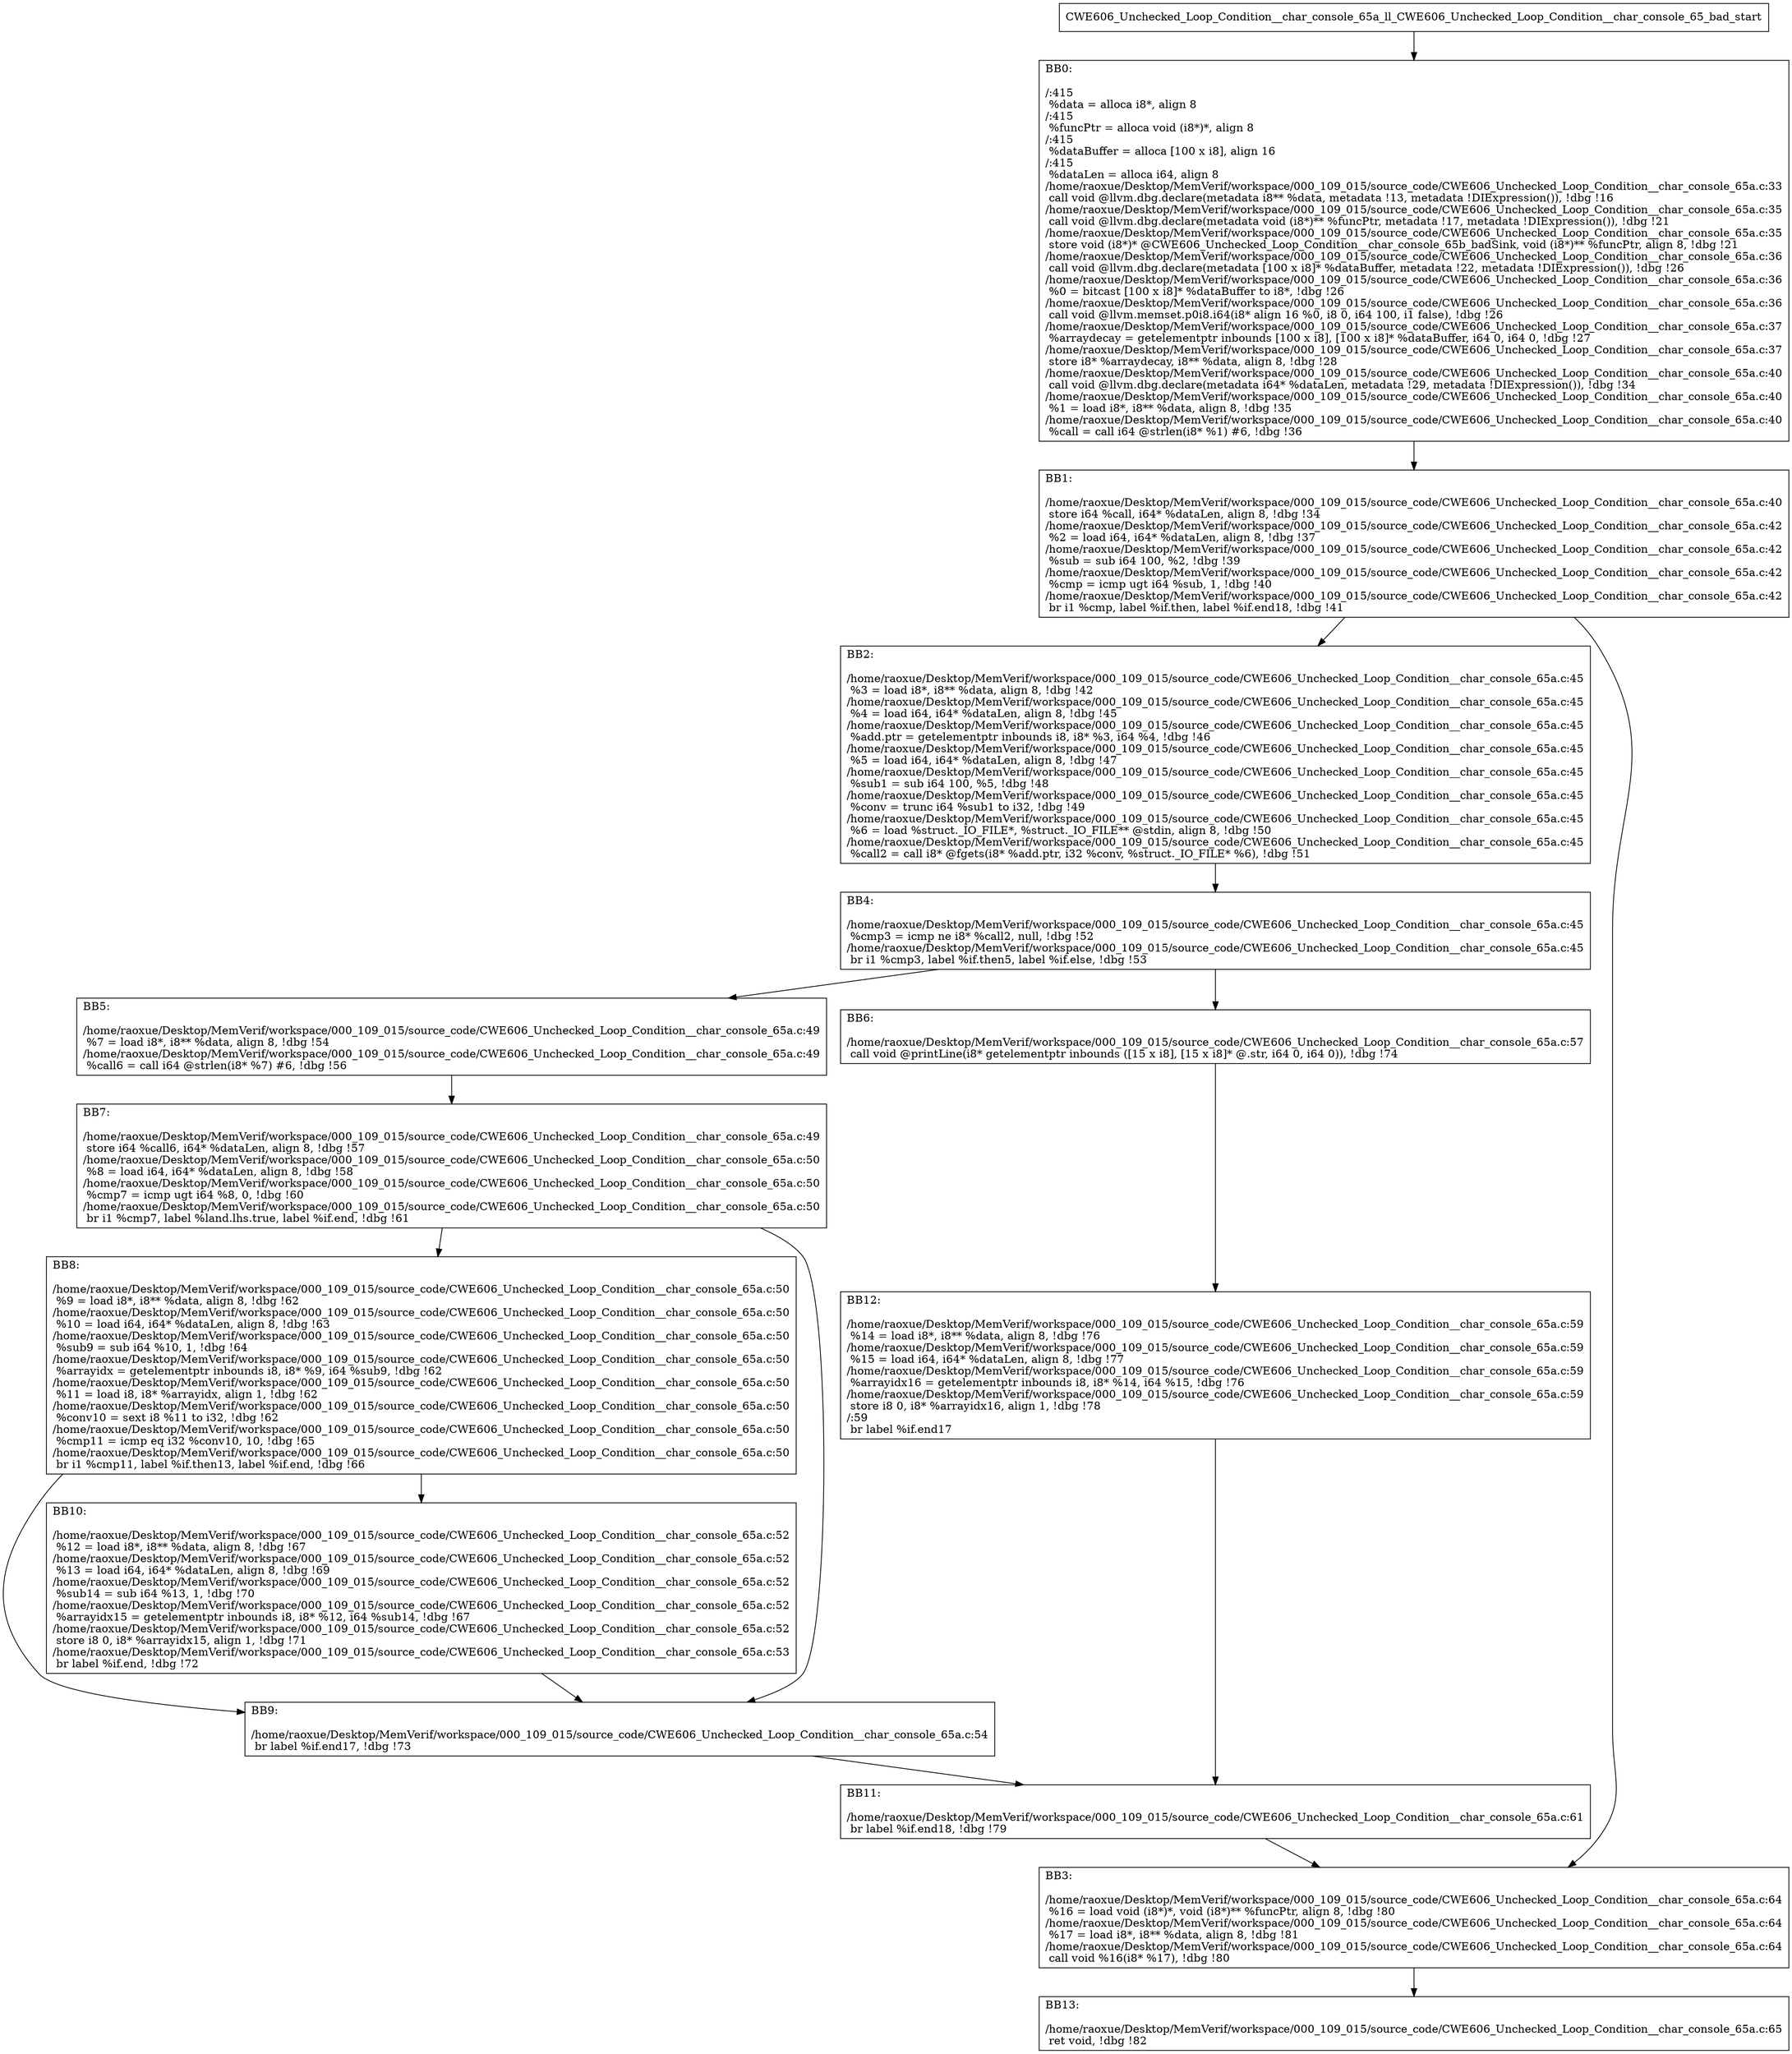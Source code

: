 digraph "CFG for'CWE606_Unchecked_Loop_Condition__char_console_65a_ll_CWE606_Unchecked_Loop_Condition__char_console_65_bad' function" {
	BBCWE606_Unchecked_Loop_Condition__char_console_65a_ll_CWE606_Unchecked_Loop_Condition__char_console_65_bad_start[shape=record,label="{CWE606_Unchecked_Loop_Condition__char_console_65a_ll_CWE606_Unchecked_Loop_Condition__char_console_65_bad_start}"];
	BBCWE606_Unchecked_Loop_Condition__char_console_65a_ll_CWE606_Unchecked_Loop_Condition__char_console_65_bad_start-> CWE606_Unchecked_Loop_Condition__char_console_65a_ll_CWE606_Unchecked_Loop_Condition__char_console_65_badBB0;
	CWE606_Unchecked_Loop_Condition__char_console_65a_ll_CWE606_Unchecked_Loop_Condition__char_console_65_badBB0 [shape=record, label="{BB0:\l\l/:415\l
  %data = alloca i8*, align 8\l
/:415\l
  %funcPtr = alloca void (i8*)*, align 8\l
/:415\l
  %dataBuffer = alloca [100 x i8], align 16\l
/:415\l
  %dataLen = alloca i64, align 8\l
/home/raoxue/Desktop/MemVerif/workspace/000_109_015/source_code/CWE606_Unchecked_Loop_Condition__char_console_65a.c:33\l
  call void @llvm.dbg.declare(metadata i8** %data, metadata !13, metadata !DIExpression()), !dbg !16\l
/home/raoxue/Desktop/MemVerif/workspace/000_109_015/source_code/CWE606_Unchecked_Loop_Condition__char_console_65a.c:35\l
  call void @llvm.dbg.declare(metadata void (i8*)** %funcPtr, metadata !17, metadata !DIExpression()), !dbg !21\l
/home/raoxue/Desktop/MemVerif/workspace/000_109_015/source_code/CWE606_Unchecked_Loop_Condition__char_console_65a.c:35\l
  store void (i8*)* @CWE606_Unchecked_Loop_Condition__char_console_65b_badSink, void (i8*)** %funcPtr, align 8, !dbg !21\l
/home/raoxue/Desktop/MemVerif/workspace/000_109_015/source_code/CWE606_Unchecked_Loop_Condition__char_console_65a.c:36\l
  call void @llvm.dbg.declare(metadata [100 x i8]* %dataBuffer, metadata !22, metadata !DIExpression()), !dbg !26\l
/home/raoxue/Desktop/MemVerif/workspace/000_109_015/source_code/CWE606_Unchecked_Loop_Condition__char_console_65a.c:36\l
  %0 = bitcast [100 x i8]* %dataBuffer to i8*, !dbg !26\l
/home/raoxue/Desktop/MemVerif/workspace/000_109_015/source_code/CWE606_Unchecked_Loop_Condition__char_console_65a.c:36\l
  call void @llvm.memset.p0i8.i64(i8* align 16 %0, i8 0, i64 100, i1 false), !dbg !26\l
/home/raoxue/Desktop/MemVerif/workspace/000_109_015/source_code/CWE606_Unchecked_Loop_Condition__char_console_65a.c:37\l
  %arraydecay = getelementptr inbounds [100 x i8], [100 x i8]* %dataBuffer, i64 0, i64 0, !dbg !27\l
/home/raoxue/Desktop/MemVerif/workspace/000_109_015/source_code/CWE606_Unchecked_Loop_Condition__char_console_65a.c:37\l
  store i8* %arraydecay, i8** %data, align 8, !dbg !28\l
/home/raoxue/Desktop/MemVerif/workspace/000_109_015/source_code/CWE606_Unchecked_Loop_Condition__char_console_65a.c:40\l
  call void @llvm.dbg.declare(metadata i64* %dataLen, metadata !29, metadata !DIExpression()), !dbg !34\l
/home/raoxue/Desktop/MemVerif/workspace/000_109_015/source_code/CWE606_Unchecked_Loop_Condition__char_console_65a.c:40\l
  %1 = load i8*, i8** %data, align 8, !dbg !35\l
/home/raoxue/Desktop/MemVerif/workspace/000_109_015/source_code/CWE606_Unchecked_Loop_Condition__char_console_65a.c:40\l
  %call = call i64 @strlen(i8* %1) #6, !dbg !36\l
}"];
	CWE606_Unchecked_Loop_Condition__char_console_65a_ll_CWE606_Unchecked_Loop_Condition__char_console_65_badBB0-> CWE606_Unchecked_Loop_Condition__char_console_65a_ll_CWE606_Unchecked_Loop_Condition__char_console_65_badBB1;
	CWE606_Unchecked_Loop_Condition__char_console_65a_ll_CWE606_Unchecked_Loop_Condition__char_console_65_badBB1 [shape=record, label="{BB1:\l\l/home/raoxue/Desktop/MemVerif/workspace/000_109_015/source_code/CWE606_Unchecked_Loop_Condition__char_console_65a.c:40\l
  store i64 %call, i64* %dataLen, align 8, !dbg !34\l
/home/raoxue/Desktop/MemVerif/workspace/000_109_015/source_code/CWE606_Unchecked_Loop_Condition__char_console_65a.c:42\l
  %2 = load i64, i64* %dataLen, align 8, !dbg !37\l
/home/raoxue/Desktop/MemVerif/workspace/000_109_015/source_code/CWE606_Unchecked_Loop_Condition__char_console_65a.c:42\l
  %sub = sub i64 100, %2, !dbg !39\l
/home/raoxue/Desktop/MemVerif/workspace/000_109_015/source_code/CWE606_Unchecked_Loop_Condition__char_console_65a.c:42\l
  %cmp = icmp ugt i64 %sub, 1, !dbg !40\l
/home/raoxue/Desktop/MemVerif/workspace/000_109_015/source_code/CWE606_Unchecked_Loop_Condition__char_console_65a.c:42\l
  br i1 %cmp, label %if.then, label %if.end18, !dbg !41\l
}"];
	CWE606_Unchecked_Loop_Condition__char_console_65a_ll_CWE606_Unchecked_Loop_Condition__char_console_65_badBB1-> CWE606_Unchecked_Loop_Condition__char_console_65a_ll_CWE606_Unchecked_Loop_Condition__char_console_65_badBB2;
	CWE606_Unchecked_Loop_Condition__char_console_65a_ll_CWE606_Unchecked_Loop_Condition__char_console_65_badBB1-> CWE606_Unchecked_Loop_Condition__char_console_65a_ll_CWE606_Unchecked_Loop_Condition__char_console_65_badBB3;
	CWE606_Unchecked_Loop_Condition__char_console_65a_ll_CWE606_Unchecked_Loop_Condition__char_console_65_badBB2 [shape=record, label="{BB2:\l\l/home/raoxue/Desktop/MemVerif/workspace/000_109_015/source_code/CWE606_Unchecked_Loop_Condition__char_console_65a.c:45\l
  %3 = load i8*, i8** %data, align 8, !dbg !42\l
/home/raoxue/Desktop/MemVerif/workspace/000_109_015/source_code/CWE606_Unchecked_Loop_Condition__char_console_65a.c:45\l
  %4 = load i64, i64* %dataLen, align 8, !dbg !45\l
/home/raoxue/Desktop/MemVerif/workspace/000_109_015/source_code/CWE606_Unchecked_Loop_Condition__char_console_65a.c:45\l
  %add.ptr = getelementptr inbounds i8, i8* %3, i64 %4, !dbg !46\l
/home/raoxue/Desktop/MemVerif/workspace/000_109_015/source_code/CWE606_Unchecked_Loop_Condition__char_console_65a.c:45\l
  %5 = load i64, i64* %dataLen, align 8, !dbg !47\l
/home/raoxue/Desktop/MemVerif/workspace/000_109_015/source_code/CWE606_Unchecked_Loop_Condition__char_console_65a.c:45\l
  %sub1 = sub i64 100, %5, !dbg !48\l
/home/raoxue/Desktop/MemVerif/workspace/000_109_015/source_code/CWE606_Unchecked_Loop_Condition__char_console_65a.c:45\l
  %conv = trunc i64 %sub1 to i32, !dbg !49\l
/home/raoxue/Desktop/MemVerif/workspace/000_109_015/source_code/CWE606_Unchecked_Loop_Condition__char_console_65a.c:45\l
  %6 = load %struct._IO_FILE*, %struct._IO_FILE** @stdin, align 8, !dbg !50\l
/home/raoxue/Desktop/MemVerif/workspace/000_109_015/source_code/CWE606_Unchecked_Loop_Condition__char_console_65a.c:45\l
  %call2 = call i8* @fgets(i8* %add.ptr, i32 %conv, %struct._IO_FILE* %6), !dbg !51\l
}"];
	CWE606_Unchecked_Loop_Condition__char_console_65a_ll_CWE606_Unchecked_Loop_Condition__char_console_65_badBB2-> CWE606_Unchecked_Loop_Condition__char_console_65a_ll_CWE606_Unchecked_Loop_Condition__char_console_65_badBB4;
	CWE606_Unchecked_Loop_Condition__char_console_65a_ll_CWE606_Unchecked_Loop_Condition__char_console_65_badBB4 [shape=record, label="{BB4:\l\l/home/raoxue/Desktop/MemVerif/workspace/000_109_015/source_code/CWE606_Unchecked_Loop_Condition__char_console_65a.c:45\l
  %cmp3 = icmp ne i8* %call2, null, !dbg !52\l
/home/raoxue/Desktop/MemVerif/workspace/000_109_015/source_code/CWE606_Unchecked_Loop_Condition__char_console_65a.c:45\l
  br i1 %cmp3, label %if.then5, label %if.else, !dbg !53\l
}"];
	CWE606_Unchecked_Loop_Condition__char_console_65a_ll_CWE606_Unchecked_Loop_Condition__char_console_65_badBB4-> CWE606_Unchecked_Loop_Condition__char_console_65a_ll_CWE606_Unchecked_Loop_Condition__char_console_65_badBB5;
	CWE606_Unchecked_Loop_Condition__char_console_65a_ll_CWE606_Unchecked_Loop_Condition__char_console_65_badBB4-> CWE606_Unchecked_Loop_Condition__char_console_65a_ll_CWE606_Unchecked_Loop_Condition__char_console_65_badBB6;
	CWE606_Unchecked_Loop_Condition__char_console_65a_ll_CWE606_Unchecked_Loop_Condition__char_console_65_badBB5 [shape=record, label="{BB5:\l\l/home/raoxue/Desktop/MemVerif/workspace/000_109_015/source_code/CWE606_Unchecked_Loop_Condition__char_console_65a.c:49\l
  %7 = load i8*, i8** %data, align 8, !dbg !54\l
/home/raoxue/Desktop/MemVerif/workspace/000_109_015/source_code/CWE606_Unchecked_Loop_Condition__char_console_65a.c:49\l
  %call6 = call i64 @strlen(i8* %7) #6, !dbg !56\l
}"];
	CWE606_Unchecked_Loop_Condition__char_console_65a_ll_CWE606_Unchecked_Loop_Condition__char_console_65_badBB5-> CWE606_Unchecked_Loop_Condition__char_console_65a_ll_CWE606_Unchecked_Loop_Condition__char_console_65_badBB7;
	CWE606_Unchecked_Loop_Condition__char_console_65a_ll_CWE606_Unchecked_Loop_Condition__char_console_65_badBB7 [shape=record, label="{BB7:\l\l/home/raoxue/Desktop/MemVerif/workspace/000_109_015/source_code/CWE606_Unchecked_Loop_Condition__char_console_65a.c:49\l
  store i64 %call6, i64* %dataLen, align 8, !dbg !57\l
/home/raoxue/Desktop/MemVerif/workspace/000_109_015/source_code/CWE606_Unchecked_Loop_Condition__char_console_65a.c:50\l
  %8 = load i64, i64* %dataLen, align 8, !dbg !58\l
/home/raoxue/Desktop/MemVerif/workspace/000_109_015/source_code/CWE606_Unchecked_Loop_Condition__char_console_65a.c:50\l
  %cmp7 = icmp ugt i64 %8, 0, !dbg !60\l
/home/raoxue/Desktop/MemVerif/workspace/000_109_015/source_code/CWE606_Unchecked_Loop_Condition__char_console_65a.c:50\l
  br i1 %cmp7, label %land.lhs.true, label %if.end, !dbg !61\l
}"];
	CWE606_Unchecked_Loop_Condition__char_console_65a_ll_CWE606_Unchecked_Loop_Condition__char_console_65_badBB7-> CWE606_Unchecked_Loop_Condition__char_console_65a_ll_CWE606_Unchecked_Loop_Condition__char_console_65_badBB8;
	CWE606_Unchecked_Loop_Condition__char_console_65a_ll_CWE606_Unchecked_Loop_Condition__char_console_65_badBB7-> CWE606_Unchecked_Loop_Condition__char_console_65a_ll_CWE606_Unchecked_Loop_Condition__char_console_65_badBB9;
	CWE606_Unchecked_Loop_Condition__char_console_65a_ll_CWE606_Unchecked_Loop_Condition__char_console_65_badBB8 [shape=record, label="{BB8:\l\l/home/raoxue/Desktop/MemVerif/workspace/000_109_015/source_code/CWE606_Unchecked_Loop_Condition__char_console_65a.c:50\l
  %9 = load i8*, i8** %data, align 8, !dbg !62\l
/home/raoxue/Desktop/MemVerif/workspace/000_109_015/source_code/CWE606_Unchecked_Loop_Condition__char_console_65a.c:50\l
  %10 = load i64, i64* %dataLen, align 8, !dbg !63\l
/home/raoxue/Desktop/MemVerif/workspace/000_109_015/source_code/CWE606_Unchecked_Loop_Condition__char_console_65a.c:50\l
  %sub9 = sub i64 %10, 1, !dbg !64\l
/home/raoxue/Desktop/MemVerif/workspace/000_109_015/source_code/CWE606_Unchecked_Loop_Condition__char_console_65a.c:50\l
  %arrayidx = getelementptr inbounds i8, i8* %9, i64 %sub9, !dbg !62\l
/home/raoxue/Desktop/MemVerif/workspace/000_109_015/source_code/CWE606_Unchecked_Loop_Condition__char_console_65a.c:50\l
  %11 = load i8, i8* %arrayidx, align 1, !dbg !62\l
/home/raoxue/Desktop/MemVerif/workspace/000_109_015/source_code/CWE606_Unchecked_Loop_Condition__char_console_65a.c:50\l
  %conv10 = sext i8 %11 to i32, !dbg !62\l
/home/raoxue/Desktop/MemVerif/workspace/000_109_015/source_code/CWE606_Unchecked_Loop_Condition__char_console_65a.c:50\l
  %cmp11 = icmp eq i32 %conv10, 10, !dbg !65\l
/home/raoxue/Desktop/MemVerif/workspace/000_109_015/source_code/CWE606_Unchecked_Loop_Condition__char_console_65a.c:50\l
  br i1 %cmp11, label %if.then13, label %if.end, !dbg !66\l
}"];
	CWE606_Unchecked_Loop_Condition__char_console_65a_ll_CWE606_Unchecked_Loop_Condition__char_console_65_badBB8-> CWE606_Unchecked_Loop_Condition__char_console_65a_ll_CWE606_Unchecked_Loop_Condition__char_console_65_badBB10;
	CWE606_Unchecked_Loop_Condition__char_console_65a_ll_CWE606_Unchecked_Loop_Condition__char_console_65_badBB8-> CWE606_Unchecked_Loop_Condition__char_console_65a_ll_CWE606_Unchecked_Loop_Condition__char_console_65_badBB9;
	CWE606_Unchecked_Loop_Condition__char_console_65a_ll_CWE606_Unchecked_Loop_Condition__char_console_65_badBB10 [shape=record, label="{BB10:\l\l/home/raoxue/Desktop/MemVerif/workspace/000_109_015/source_code/CWE606_Unchecked_Loop_Condition__char_console_65a.c:52\l
  %12 = load i8*, i8** %data, align 8, !dbg !67\l
/home/raoxue/Desktop/MemVerif/workspace/000_109_015/source_code/CWE606_Unchecked_Loop_Condition__char_console_65a.c:52\l
  %13 = load i64, i64* %dataLen, align 8, !dbg !69\l
/home/raoxue/Desktop/MemVerif/workspace/000_109_015/source_code/CWE606_Unchecked_Loop_Condition__char_console_65a.c:52\l
  %sub14 = sub i64 %13, 1, !dbg !70\l
/home/raoxue/Desktop/MemVerif/workspace/000_109_015/source_code/CWE606_Unchecked_Loop_Condition__char_console_65a.c:52\l
  %arrayidx15 = getelementptr inbounds i8, i8* %12, i64 %sub14, !dbg !67\l
/home/raoxue/Desktop/MemVerif/workspace/000_109_015/source_code/CWE606_Unchecked_Loop_Condition__char_console_65a.c:52\l
  store i8 0, i8* %arrayidx15, align 1, !dbg !71\l
/home/raoxue/Desktop/MemVerif/workspace/000_109_015/source_code/CWE606_Unchecked_Loop_Condition__char_console_65a.c:53\l
  br label %if.end, !dbg !72\l
}"];
	CWE606_Unchecked_Loop_Condition__char_console_65a_ll_CWE606_Unchecked_Loop_Condition__char_console_65_badBB10-> CWE606_Unchecked_Loop_Condition__char_console_65a_ll_CWE606_Unchecked_Loop_Condition__char_console_65_badBB9;
	CWE606_Unchecked_Loop_Condition__char_console_65a_ll_CWE606_Unchecked_Loop_Condition__char_console_65_badBB9 [shape=record, label="{BB9:\l\l/home/raoxue/Desktop/MemVerif/workspace/000_109_015/source_code/CWE606_Unchecked_Loop_Condition__char_console_65a.c:54\l
  br label %if.end17, !dbg !73\l
}"];
	CWE606_Unchecked_Loop_Condition__char_console_65a_ll_CWE606_Unchecked_Loop_Condition__char_console_65_badBB9-> CWE606_Unchecked_Loop_Condition__char_console_65a_ll_CWE606_Unchecked_Loop_Condition__char_console_65_badBB11;
	CWE606_Unchecked_Loop_Condition__char_console_65a_ll_CWE606_Unchecked_Loop_Condition__char_console_65_badBB6 [shape=record, label="{BB6:\l\l/home/raoxue/Desktop/MemVerif/workspace/000_109_015/source_code/CWE606_Unchecked_Loop_Condition__char_console_65a.c:57\l
  call void @printLine(i8* getelementptr inbounds ([15 x i8], [15 x i8]* @.str, i64 0, i64 0)), !dbg !74\l
}"];
	CWE606_Unchecked_Loop_Condition__char_console_65a_ll_CWE606_Unchecked_Loop_Condition__char_console_65_badBB6-> CWE606_Unchecked_Loop_Condition__char_console_65a_ll_CWE606_Unchecked_Loop_Condition__char_console_65_badBB12;
	CWE606_Unchecked_Loop_Condition__char_console_65a_ll_CWE606_Unchecked_Loop_Condition__char_console_65_badBB12 [shape=record, label="{BB12:\l\l/home/raoxue/Desktop/MemVerif/workspace/000_109_015/source_code/CWE606_Unchecked_Loop_Condition__char_console_65a.c:59\l
  %14 = load i8*, i8** %data, align 8, !dbg !76\l
/home/raoxue/Desktop/MemVerif/workspace/000_109_015/source_code/CWE606_Unchecked_Loop_Condition__char_console_65a.c:59\l
  %15 = load i64, i64* %dataLen, align 8, !dbg !77\l
/home/raoxue/Desktop/MemVerif/workspace/000_109_015/source_code/CWE606_Unchecked_Loop_Condition__char_console_65a.c:59\l
  %arrayidx16 = getelementptr inbounds i8, i8* %14, i64 %15, !dbg !76\l
/home/raoxue/Desktop/MemVerif/workspace/000_109_015/source_code/CWE606_Unchecked_Loop_Condition__char_console_65a.c:59\l
  store i8 0, i8* %arrayidx16, align 1, !dbg !78\l
/:59\l
  br label %if.end17\l
}"];
	CWE606_Unchecked_Loop_Condition__char_console_65a_ll_CWE606_Unchecked_Loop_Condition__char_console_65_badBB12-> CWE606_Unchecked_Loop_Condition__char_console_65a_ll_CWE606_Unchecked_Loop_Condition__char_console_65_badBB11;
	CWE606_Unchecked_Loop_Condition__char_console_65a_ll_CWE606_Unchecked_Loop_Condition__char_console_65_badBB11 [shape=record, label="{BB11:\l\l/home/raoxue/Desktop/MemVerif/workspace/000_109_015/source_code/CWE606_Unchecked_Loop_Condition__char_console_65a.c:61\l
  br label %if.end18, !dbg !79\l
}"];
	CWE606_Unchecked_Loop_Condition__char_console_65a_ll_CWE606_Unchecked_Loop_Condition__char_console_65_badBB11-> CWE606_Unchecked_Loop_Condition__char_console_65a_ll_CWE606_Unchecked_Loop_Condition__char_console_65_badBB3;
	CWE606_Unchecked_Loop_Condition__char_console_65a_ll_CWE606_Unchecked_Loop_Condition__char_console_65_badBB3 [shape=record, label="{BB3:\l\l/home/raoxue/Desktop/MemVerif/workspace/000_109_015/source_code/CWE606_Unchecked_Loop_Condition__char_console_65a.c:64\l
  %16 = load void (i8*)*, void (i8*)** %funcPtr, align 8, !dbg !80\l
/home/raoxue/Desktop/MemVerif/workspace/000_109_015/source_code/CWE606_Unchecked_Loop_Condition__char_console_65a.c:64\l
  %17 = load i8*, i8** %data, align 8, !dbg !81\l
/home/raoxue/Desktop/MemVerif/workspace/000_109_015/source_code/CWE606_Unchecked_Loop_Condition__char_console_65a.c:64\l
  call void %16(i8* %17), !dbg !80\l
}"];
	CWE606_Unchecked_Loop_Condition__char_console_65a_ll_CWE606_Unchecked_Loop_Condition__char_console_65_badBB3-> CWE606_Unchecked_Loop_Condition__char_console_65a_ll_CWE606_Unchecked_Loop_Condition__char_console_65_badBB13;
	CWE606_Unchecked_Loop_Condition__char_console_65a_ll_CWE606_Unchecked_Loop_Condition__char_console_65_badBB13 [shape=record, label="{BB13:\l\l/home/raoxue/Desktop/MemVerif/workspace/000_109_015/source_code/CWE606_Unchecked_Loop_Condition__char_console_65a.c:65\l
  ret void, !dbg !82\l
}"];
}

